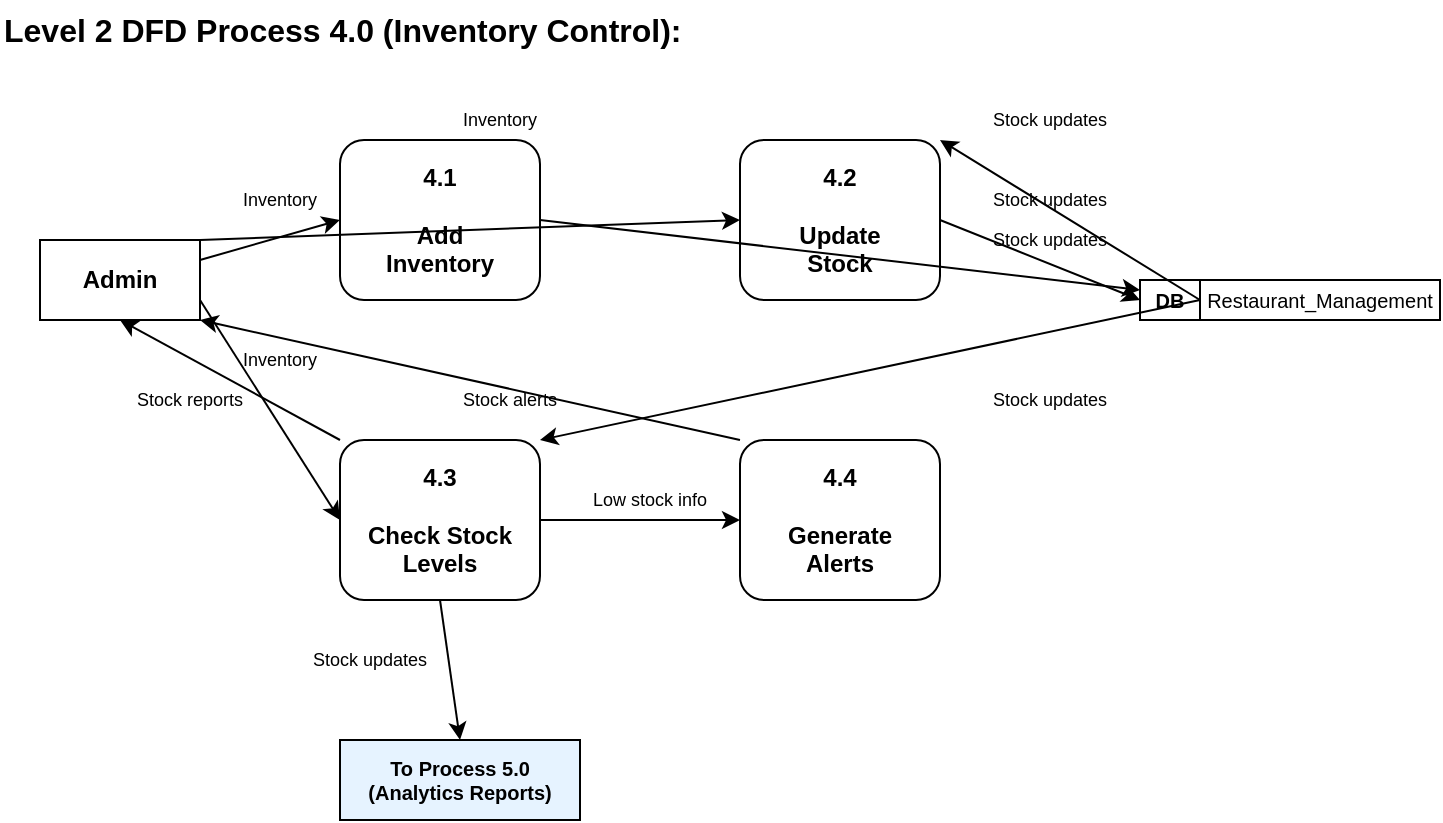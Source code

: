 <mxfile>
    <diagram id="DFD_Level_2_Process_4" name="Level 2 DFD Process 4.0 (Inventory Control)">
        <mxGraphModel dx="1422" dy="794" grid="1" gridSize="10" guides="1" tooltips="1" connect="1" arrows="1" fold="1" page="1" pageScale="1" pageWidth="827" pageHeight="1169" math="0" shadow="0">
            <root>
                <mxCell id="0"/>
                <mxCell id="1" parent="0"/>
                
                <!-- Title -->
                <mxCell id="title" value="Level 2 DFD Process 4.0 (Inventory Control):" style="text;html=1;strokeColor=none;fillColor=none;align=left;verticalAlign=middle;whiteSpace=wrap;rounded=0;fontSize=16;fontStyle=1;" vertex="1" parent="1">
                    <mxGeometry x="30" y="30" width="400" height="30" as="geometry"/>
                </mxCell>
                
                <!-- External Entity -->
                <mxCell id="admin" value="Admin" style="rounded=0;whiteSpace=wrap;html=1;strokeColor=#000000;fillColor=#ffffff;fontSize=12;fontStyle=1;" vertex="1" parent="1">
                    <mxGeometry x="50" y="150" width="80" height="40" as="geometry"/>
                </mxCell>
                
                <!-- Sub-processes -->
                <mxCell id="process41" value="4.1&#xa;&#xa;Add&#xa;Inventory" style="rounded=1;whiteSpace=wrap;html=1;strokeColor=#000000;fillColor=#ffffff;fontSize=12;fontStyle=1;align=center;" vertex="1" parent="1">
                    <mxGeometry x="200" y="100" width="100" height="80" as="geometry"/>
                </mxCell>
                
                <mxCell id="process42" value="4.2&#xa;&#xa;Update&#xa;Stock" style="rounded=1;whiteSpace=wrap;html=1;strokeColor=#000000;fillColor=#ffffff;fontSize=12;fontStyle=1;align=center;" vertex="1" parent="1">
                    <mxGeometry x="400" y="100" width="100" height="80" as="geometry"/>
                </mxCell>
                
                <mxCell id="process43" value="4.3&#xa;&#xa;Check Stock&#xa;Levels" style="rounded=1;whiteSpace=wrap;html=1;strokeColor=#000000;fillColor=#ffffff;fontSize=12;fontStyle=1;align=center;" vertex="1" parent="1">
                    <mxGeometry x="200" y="250" width="100" height="80" as="geometry"/>
                </mxCell>
                
                <mxCell id="process44" value="4.4&#xa;&#xa;Generate&#xa;Alerts" style="rounded=1;whiteSpace=wrap;html=1;strokeColor=#000000;fillColor=#ffffff;fontSize=12;fontStyle=1;align=center;" vertex="1" parent="1">
                    <mxGeometry x="400" y="250" width="100" height="80" as="geometry"/>
                </mxCell>
                
                <!-- Data Store -->
                <mxCell id="db1" value="DB" style="rounded=0;whiteSpace=wrap;html=1;strokeColor=#000000;fillColor=#ffffff;fontSize=10;fontStyle=1;" vertex="1" parent="1">
                    <mxGeometry x="600" y="170" width="30" height="20" as="geometry"/>
                </mxCell>
                <mxCell id="db1_label" value="Restaurant_Management" style="rounded=0;whiteSpace=wrap;html=1;strokeColor=#000000;fillColor=#ffffff;fontSize=10;" vertex="1" parent="1">
                    <mxGeometry x="630" y="170" width="120" height="20" as="geometry"/>
                </mxCell>
                
                <!-- Data Flows from Admin -->
                <mxCell id="admin_to_add" value="" style="endArrow=classic;html=1;rounded=0;exitX=1;exitY=0.25;exitDx=0;exitDy=0;entryX=0;entryY=0.5;entryDx=0;entryDy=0;" edge="1" parent="1" source="admin" target="process41">
                    <mxGeometry width="50" height="50" relative="1" as="geometry">
                        <mxPoint x="390" y="400" as="sourcePoint"/>
                        <mxPoint x="440" y="350" as="targetPoint"/>
                    </mxGeometry>
                </mxCell>
                <mxCell id="admin_to_add_label" value="Inventory" style="text;html=1;strokeColor=none;fillColor=none;align=center;verticalAlign=middle;whiteSpace=wrap;rounded=0;fontSize=9;" vertex="1" parent="1">
                    <mxGeometry x="140" y="120" width="60" height="20" as="geometry"/>
                </mxCell>
                
                <mxCell id="admin_to_update" value="" style="endArrow=classic;html=1;rounded=0;exitX=1;exitY=0;exitDx=0;exitDy=0;entryX=0;entryY=0.5;entryDx=0;entryDy=0;" edge="1" parent="1" source="admin" target="process42">
                    <mxGeometry width="50" height="50" relative="1" as="geometry">
                        <mxPoint x="390" y="400" as="sourcePoint"/>
                        <mxPoint x="440" y="350" as="targetPoint"/>
                    </mxGeometry>
                </mxCell>
                <mxCell id="admin_to_update_label" value="Inventory" style="text;html=1;strokeColor=none;fillColor=none;align=center;verticalAlign=middle;whiteSpace=wrap;rounded=0;fontSize=9;" vertex="1" parent="1">
                    <mxGeometry x="250" y="80" width="60" height="20" as="geometry"/>
                </mxCell>
                
                <mxCell id="admin_to_check" value="" style="endArrow=classic;html=1;rounded=0;exitX=1;exitY=0.75;exitDx=0;exitDy=0;entryX=0;entryY=0.5;entryDx=0;entryDy=0;" edge="1" parent="1" source="admin" target="process43">
                    <mxGeometry width="50" height="50" relative="1" as="geometry">
                        <mxPoint x="390" y="400" as="sourcePoint"/>
                        <mxPoint x="440" y="350" as="targetPoint"/>
                    </mxGeometry>
                </mxCell>
                <mxCell id="admin_to_check_label" value="Inventory" style="text;html=1;strokeColor=none;fillColor=none;align=center;verticalAlign=middle;whiteSpace=wrap;rounded=0;fontSize=9;" vertex="1" parent="1">
                    <mxGeometry x="140" y="200" width="60" height="20" as="geometry"/>
                </mxCell>
                
                <!-- Process to Data Store Flows -->
                <mxCell id="add_to_db" value="" style="endArrow=classic;html=1;rounded=0;exitX=1;exitY=0.5;exitDx=0;exitDy=0;entryX=0;entryY=0.25;entryDx=0;entryDy=0;" edge="1" parent="1" source="process41" target="db1">
                    <mxGeometry width="50" height="50" relative="1" as="geometry">
                        <mxPoint x="390" y="400" as="sourcePoint"/>
                        <mxPoint x="440" y="350" as="targetPoint"/>
                    </mxGeometry>
                </mxCell>
                <mxCell id="add_to_db_label" value="Stock updates" style="text;html=1;strokeColor=none;fillColor=none;align=center;verticalAlign=middle;whiteSpace=wrap;rounded=0;fontSize=9;" vertex="1" parent="1">
                    <mxGeometry x="520" y="120" width="70" height="20" as="geometry"/>
                </mxCell>
                
                <mxCell id="update_to_db" value="" style="endArrow=classic;html=1;rounded=0;exitX=1;exitY=0.5;exitDx=0;exitDy=0;entryX=0;entryY=0.5;entryDx=0;entryDy=0;" edge="1" parent="1" source="process42" target="db1">
                    <mxGeometry width="50" height="50" relative="1" as="geometry">
                        <mxPoint x="390" y="400" as="sourcePoint"/>
                        <mxPoint x="440" y="350" as="targetPoint"/>
                    </mxGeometry>
                </mxCell>
                <mxCell id="update_to_db_label" value="Stock updates" style="text;html=1;strokeColor=none;fillColor=none;align=center;verticalAlign=middle;whiteSpace=wrap;rounded=0;fontSize=9;" vertex="1" parent="1">
                    <mxGeometry x="520" y="140" width="70" height="20" as="geometry"/>
                </mxCell>
                
                <!-- Data Store to Process Flows -->
                <mxCell id="db_to_check" value="" style="endArrow=classic;html=1;rounded=0;exitX=1;exitY=0.5;exitDx=0;exitDy=0;entryX=1;entryY=0;entryDx=0;entryDy=0;" edge="1" parent="1" source="db1" target="process43">
                    <mxGeometry width="50" height="50" relative="1" as="geometry">
                        <mxPoint x="390" y="400" as="sourcePoint"/>
                        <mxPoint x="440" y="350" as="targetPoint"/>
                    </mxGeometry>
                </mxCell>
                <mxCell id="db_to_check_label" value="Stock updates" style="text;html=1;strokeColor=none;fillColor=none;align=center;verticalAlign=middle;whiteSpace=wrap;rounded=0;fontSize=9;" vertex="1" parent="1">
                    <mxGeometry x="520" y="220" width="70" height="20" as="geometry"/>
                </mxCell>
                
                <mxCell id="db_to_update" value="" style="endArrow=classic;html=1;rounded=0;exitX=1;exitY=0.5;exitDx=0;exitDy=0;entryX=1;entryY=0;entryDx=0;entryDy=0;" edge="1" parent="1" source="db1" target="process42">
                    <mxGeometry width="50" height="50" relative="1" as="geometry">
                        <mxPoint x="390" y="400" as="sourcePoint"/>
                        <mxPoint x="440" y="350" as="targetPoint"/>
                    </mxGeometry>
                </mxCell>
                <mxCell id="db_to_update_label" value="Stock updates" style="text;html=1;strokeColor=none;fillColor=none;align=center;verticalAlign=middle;whiteSpace=wrap;rounded=0;fontSize=9;" vertex="1" parent="1">
                    <mxGeometry x="520" y="80" width="70" height="20" as="geometry"/>
                </mxCell>
                
                <!-- Inter-process flows -->
                <mxCell id="check_to_alerts" value="" style="endArrow=classic;html=1;rounded=0;exitX=1;exitY=0.5;exitDx=0;exitDy=0;entryX=0;entryY=0.5;entryDx=0;entryDy=0;" edge="1" parent="1" source="process43" target="process44">
                    <mxGeometry width="50" height="50" relative="1" as="geometry">
                        <mxPoint x="390" y="400" as="sourcePoint"/>
                        <mxPoint x="440" y="350" as="targetPoint"/>
                    </mxGeometry>
                </mxCell>
                <mxCell id="check_to_alerts_label" value="Low stock info" style="text;html=1;strokeColor=none;fillColor=none;align=center;verticalAlign=middle;whiteSpace=wrap;rounded=0;fontSize=9;" vertex="1" parent="1">
                    <mxGeometry x="320" y="270" width="70" height="20" as="geometry"/>
                </mxCell>
                
                <!-- Return flows to Admin -->
                <mxCell id="alerts_to_admin" value="" style="endArrow=classic;html=1;rounded=0;exitX=0;exitY=0;exitDx=0;exitDy=0;entryX=1;entryY=1;entryDx=0;entryDy=0;" edge="1" parent="1" source="process44" target="admin">
                    <mxGeometry width="50" height="50" relative="1" as="geometry">
                        <mxPoint x="390" y="400" as="sourcePoint"/>
                        <mxPoint x="440" y="350" as="targetPoint"/>
                    </mxGeometry>
                </mxCell>
                <mxCell id="alerts_to_admin_label" value="Stock alerts" style="text;html=1;strokeColor=none;fillColor=none;align=center;verticalAlign=middle;whiteSpace=wrap;rounded=0;fontSize=9;" vertex="1" parent="1">
                    <mxGeometry x="250" y="220" width="70" height="20" as="geometry"/>
                </mxCell>
                
                <mxCell id="check_to_admin" value="" style="endArrow=classic;html=1;rounded=0;exitX=0;exitY=0;exitDx=0;exitDy=0;entryX=0.5;entryY=1;entryDx=0;entryDy=0;" edge="1" parent="1" source="process43" target="admin">
                    <mxGeometry width="50" height="50" relative="1" as="geometry">
                        <mxPoint x="390" y="400" as="sourcePoint"/>
                        <mxPoint x="440" y="350" as="targetPoint"/>
                    </mxGeometry>
                </mxCell>
                <mxCell id="check_to_admin_label" value="Stock reports" style="text;html=1;strokeColor=none;fillColor=none;align=center;verticalAlign=middle;whiteSpace=wrap;rounded=0;fontSize=9;" vertex="1" parent="1">
                    <mxGeometry x="90" y="220" width="70" height="20" as="geometry"/>
                </mxCell>
                
                <!-- Output to Level 1 -->
                <mxCell id="output_to_level1" value="To Process 5.0&#xa;(Analytics Reports)" style="rounded=0;whiteSpace=wrap;html=1;strokeColor=#000000;fillColor=#e6f3ff;fontSize=10;fontStyle=1;" vertex="1" parent="1">
                    <mxGeometry x="200" y="400" width="120" height="40" as="geometry"/>
                </mxCell>
                
                <mxCell id="stock_to_output" value="" style="endArrow=classic;html=1;rounded=0;exitX=0.5;exitY=1;exitDx=0;exitDy=0;entryX=0.5;entryY=0;entryDx=0;entryDy=0;" edge="1" parent="1" source="process43" target="output_to_level1">
                    <mxGeometry width="50" height="50" relative="1" as="geometry">
                        <mxPoint x="390" y="400" as="sourcePoint"/>
                        <mxPoint x="440" y="350" as="targetPoint"/>
                    </mxGeometry>
                </mxCell>
                <mxCell id="stock_to_output_label" value="Stock updates" style="text;html=1;strokeColor=none;fillColor=none;align=center;verticalAlign=middle;whiteSpace=wrap;rounded=0;fontSize=9;" vertex="1" parent="1">
                    <mxGeometry x="180" y="350" width="70" height="20" as="geometry"/>
                </mxCell>
                
            </root>
        </mxGraphModel>
    </diagram>
</mxfile>
